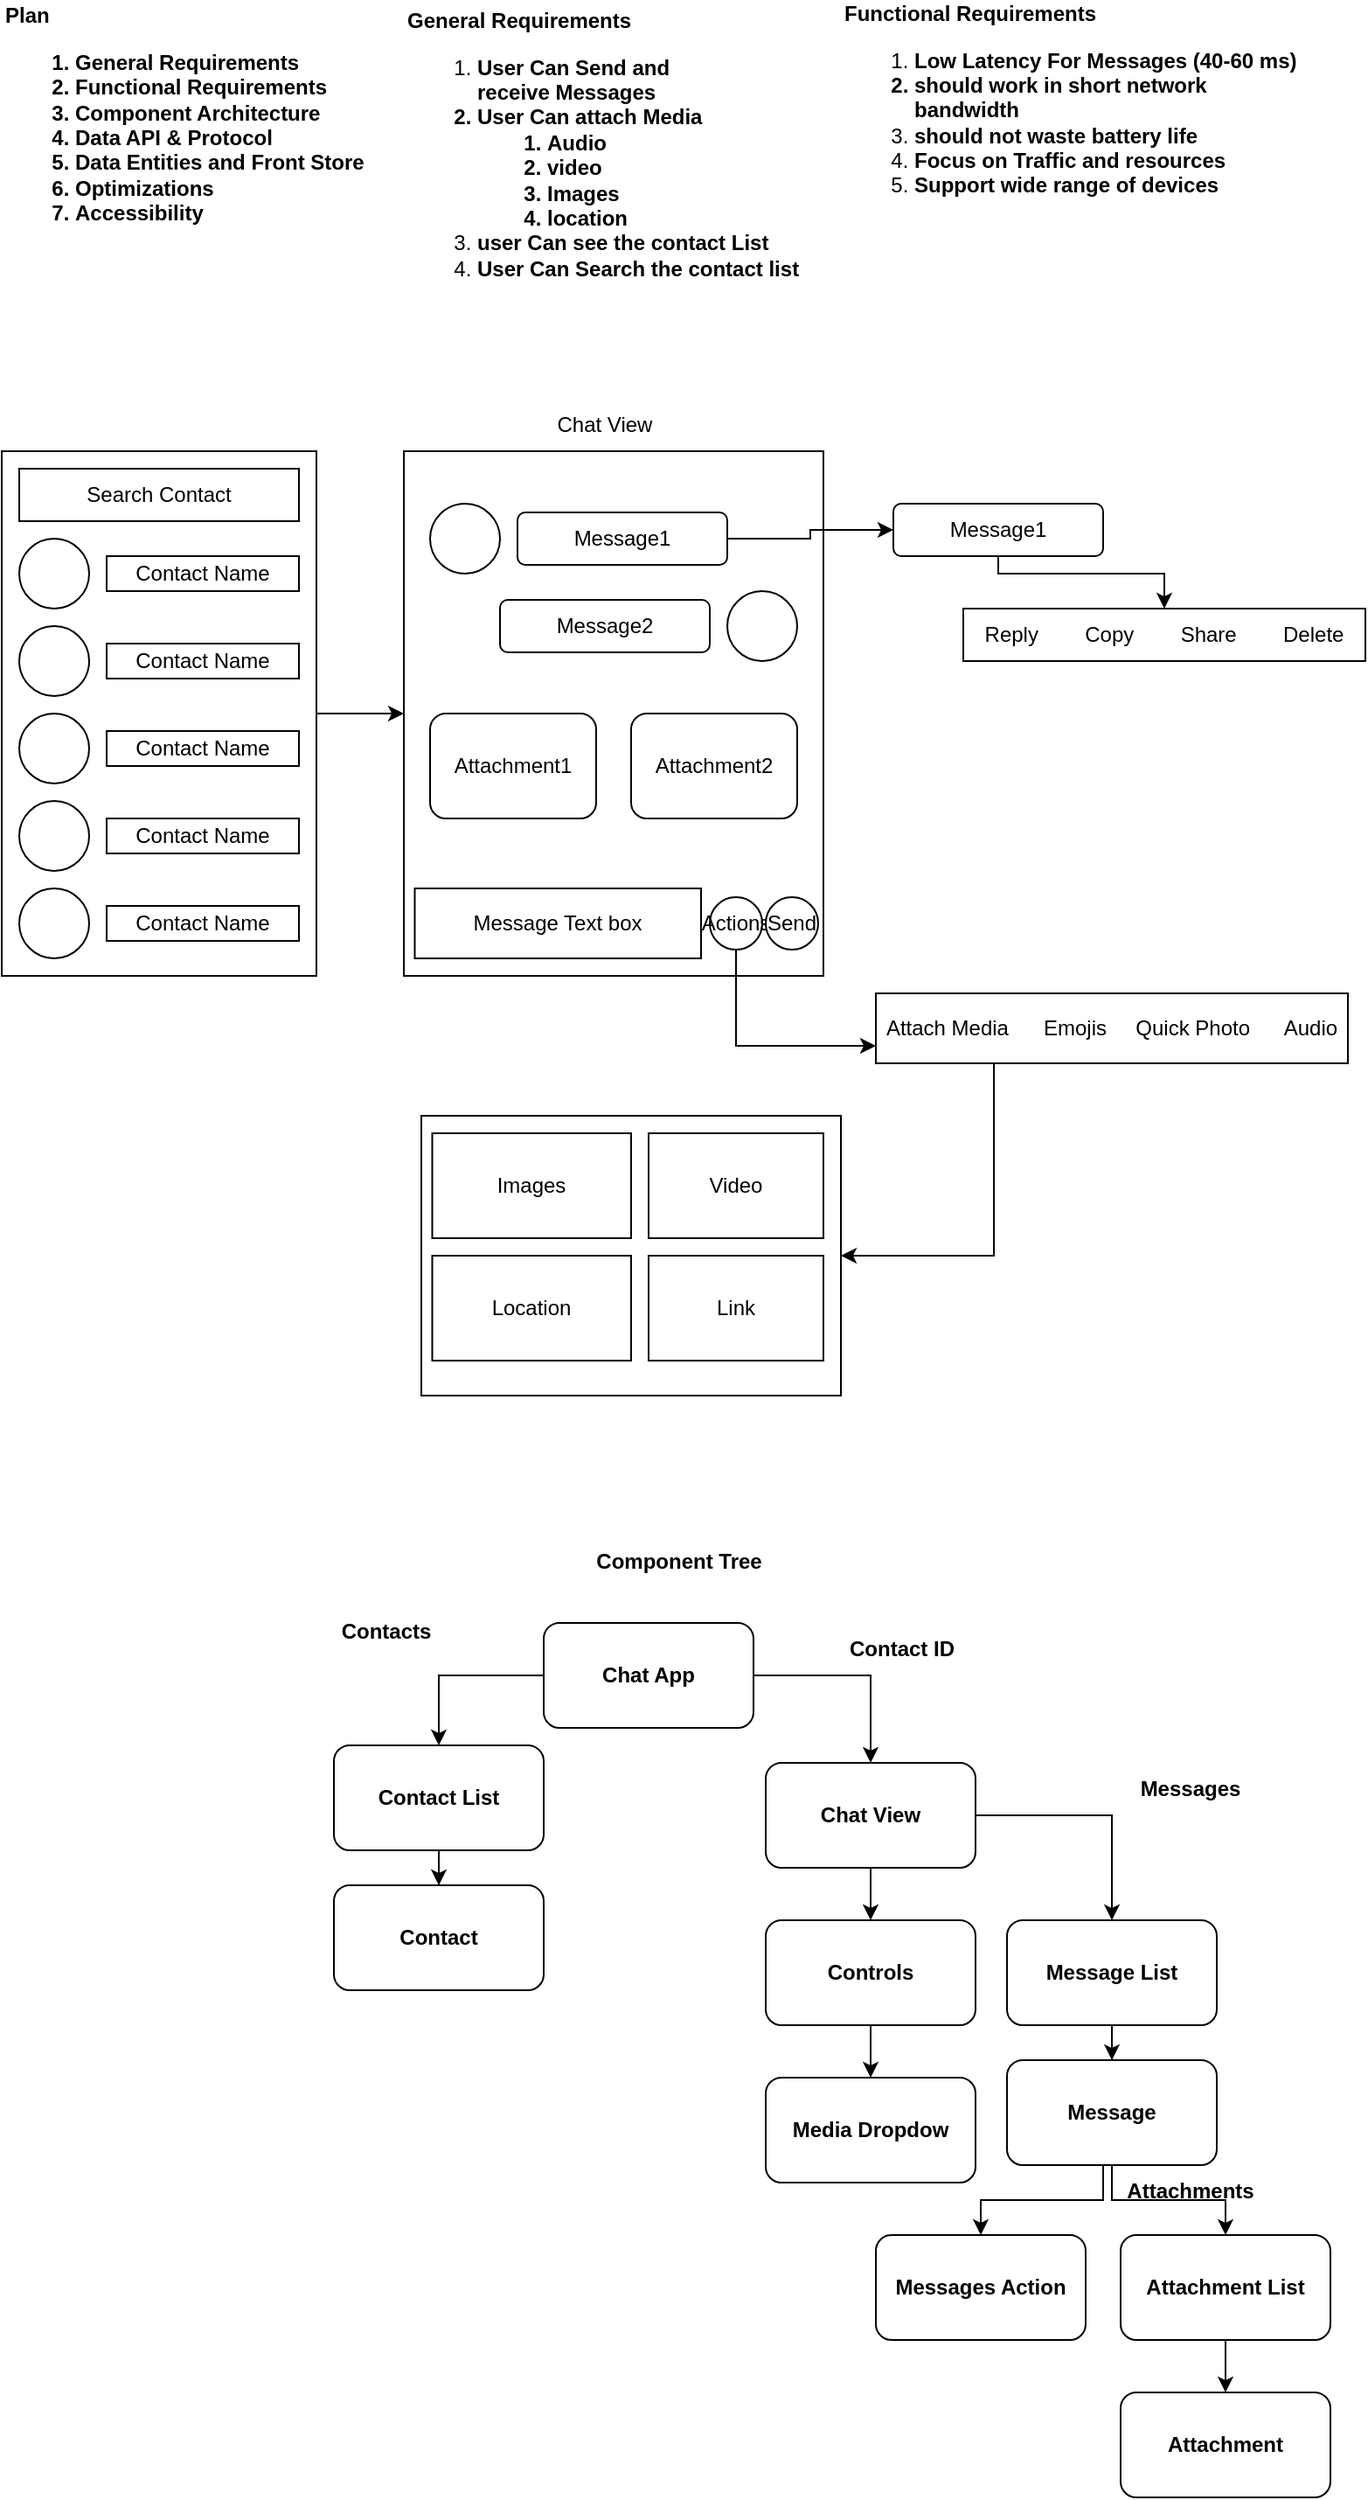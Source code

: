 <mxfile version="20.0.4" type="github">
  <diagram id="d4RTVTLFjbAPIMbOJhSi" name="Page-1">
    <mxGraphModel dx="996" dy="608" grid="1" gridSize="10" guides="1" tooltips="1" connect="1" arrows="1" fold="1" page="1" pageScale="1" pageWidth="850" pageHeight="1100" math="0" shadow="0">
      <root>
        <mxCell id="0" />
        <mxCell id="1" parent="0" />
        <mxCell id="l8VWmBXfpPARfImJsObf-33" style="edgeStyle=orthogonalEdgeStyle;rounded=0;orthogonalLoop=1;jettySize=auto;html=1;exitX=1;exitY=0.5;exitDx=0;exitDy=0;entryX=0;entryY=0.5;entryDx=0;entryDy=0;" edge="1" parent="1" source="l8VWmBXfpPARfImJsObf-1" target="l8VWmBXfpPARfImJsObf-14">
          <mxGeometry relative="1" as="geometry" />
        </mxCell>
        <mxCell id="l8VWmBXfpPARfImJsObf-1" value="" style="rounded=0;whiteSpace=wrap;html=1;" vertex="1" parent="1">
          <mxGeometry x="50" y="300" width="180" height="300" as="geometry" />
        </mxCell>
        <mxCell id="l8VWmBXfpPARfImJsObf-2" value="Search Contact" style="rounded=0;whiteSpace=wrap;html=1;" vertex="1" parent="1">
          <mxGeometry x="60" y="310" width="160" height="30" as="geometry" />
        </mxCell>
        <mxCell id="l8VWmBXfpPARfImJsObf-3" value="" style="ellipse;whiteSpace=wrap;html=1;aspect=fixed;" vertex="1" parent="1">
          <mxGeometry x="60" y="350" width="40" height="40" as="geometry" />
        </mxCell>
        <mxCell id="l8VWmBXfpPARfImJsObf-4" value="Contact Name" style="rounded=0;whiteSpace=wrap;html=1;" vertex="1" parent="1">
          <mxGeometry x="110" y="360" width="110" height="20" as="geometry" />
        </mxCell>
        <mxCell id="l8VWmBXfpPARfImJsObf-5" value="" style="ellipse;whiteSpace=wrap;html=1;aspect=fixed;" vertex="1" parent="1">
          <mxGeometry x="60" y="400" width="40" height="40" as="geometry" />
        </mxCell>
        <mxCell id="l8VWmBXfpPARfImJsObf-6" value="Contact Name" style="rounded=0;whiteSpace=wrap;html=1;" vertex="1" parent="1">
          <mxGeometry x="110" y="410" width="110" height="20" as="geometry" />
        </mxCell>
        <mxCell id="l8VWmBXfpPARfImJsObf-7" value="" style="ellipse;whiteSpace=wrap;html=1;aspect=fixed;" vertex="1" parent="1">
          <mxGeometry x="60" y="450" width="40" height="40" as="geometry" />
        </mxCell>
        <mxCell id="l8VWmBXfpPARfImJsObf-8" value="Contact Name" style="rounded=0;whiteSpace=wrap;html=1;" vertex="1" parent="1">
          <mxGeometry x="110" y="460" width="110" height="20" as="geometry" />
        </mxCell>
        <mxCell id="l8VWmBXfpPARfImJsObf-9" value="" style="ellipse;whiteSpace=wrap;html=1;aspect=fixed;" vertex="1" parent="1">
          <mxGeometry x="60" y="500" width="40" height="40" as="geometry" />
        </mxCell>
        <mxCell id="l8VWmBXfpPARfImJsObf-10" value="Contact Name" style="rounded=0;whiteSpace=wrap;html=1;" vertex="1" parent="1">
          <mxGeometry x="110" y="510" width="110" height="20" as="geometry" />
        </mxCell>
        <mxCell id="l8VWmBXfpPARfImJsObf-11" value="" style="ellipse;whiteSpace=wrap;html=1;aspect=fixed;" vertex="1" parent="1">
          <mxGeometry x="60" y="550" width="40" height="40" as="geometry" />
        </mxCell>
        <mxCell id="l8VWmBXfpPARfImJsObf-12" value="Contact Name" style="rounded=0;whiteSpace=wrap;html=1;" vertex="1" parent="1">
          <mxGeometry x="110" y="560" width="110" height="20" as="geometry" />
        </mxCell>
        <mxCell id="l8VWmBXfpPARfImJsObf-14" value="" style="rounded=0;whiteSpace=wrap;html=1;" vertex="1" parent="1">
          <mxGeometry x="280" y="300" width="240" height="300" as="geometry" />
        </mxCell>
        <mxCell id="l8VWmBXfpPARfImJsObf-15" value="&lt;b&gt;Plan&lt;br&gt;&lt;ol&gt;&lt;li&gt;&lt;b&gt;General Requirements&lt;/b&gt;&lt;/li&gt;&lt;li&gt;&lt;b&gt;Functional Requirements&lt;/b&gt;&lt;/li&gt;&lt;li&gt;&lt;b&gt;Component Architecture&lt;/b&gt;&lt;/li&gt;&lt;li&gt;&lt;b&gt;Data API &amp;amp; Protocol&lt;/b&gt;&lt;/li&gt;&lt;li&gt;&lt;b&gt;Data Entities and Front Store&lt;/b&gt;&lt;/li&gt;&lt;li&gt;&lt;b&gt;Optimizations&lt;/b&gt;&lt;/li&gt;&lt;li&gt;&lt;b&gt;Accessibility&lt;/b&gt;&lt;/li&gt;&lt;/ol&gt;&lt;br&gt;&lt;br&gt;&lt;br&gt;&lt;/b&gt;" style="text;html=1;strokeColor=none;fillColor=none;align=left;verticalAlign=middle;whiteSpace=wrap;rounded=0;" vertex="1" parent="1">
          <mxGeometry x="50" y="120" width="240" height="30" as="geometry" />
        </mxCell>
        <mxCell id="l8VWmBXfpPARfImJsObf-16" value="&lt;b&gt;General Requirements&lt;/b&gt;&lt;br&gt;&lt;ol style=&quot;&quot;&gt;&lt;li style=&quot;&quot;&gt;&lt;b&gt;User Can Send and receive&amp;nbsp;Messages&lt;/b&gt;&lt;/li&gt;&lt;li style=&quot;font-weight: bold;&quot;&gt;User Can attach Media&lt;/li&gt;&lt;ol&gt;&lt;li style=&quot;font-weight: bold;&quot;&gt;Audio&lt;/li&gt;&lt;li style=&quot;font-weight: bold;&quot;&gt;video&lt;/li&gt;&lt;li style=&quot;font-weight: bold;&quot;&gt;Images&lt;/li&gt;&lt;li style=&quot;font-weight: bold;&quot;&gt;location&lt;/li&gt;&lt;/ol&gt;&lt;li&gt;&lt;b&gt;user Can see the contact List&lt;/b&gt;&lt;/li&gt;&lt;li&gt;&lt;b&gt;User Can Search the contact list&lt;/b&gt;&lt;/li&gt;&lt;/ol&gt;&lt;br&gt;&lt;br&gt;" style="text;html=1;strokeColor=none;fillColor=none;align=left;verticalAlign=middle;whiteSpace=wrap;rounded=0;" vertex="1" parent="1">
          <mxGeometry x="280" y="130" width="240" height="30" as="geometry" />
        </mxCell>
        <mxCell id="l8VWmBXfpPARfImJsObf-17" value="&lt;b&gt;Functional Requirements&lt;/b&gt;&lt;br&gt;&lt;ol style=&quot;&quot;&gt;&lt;li style=&quot;&quot;&gt;&lt;b&gt;Low Latency For Messages (40-60 ms)&lt;/b&gt;&lt;/li&gt;&lt;li style=&quot;font-weight: bold;&quot;&gt;should work in short network bandwidth&lt;/li&gt;&lt;li&gt;&lt;b&gt;should not waste battery life&lt;/b&gt;&lt;/li&gt;&lt;li&gt;&lt;b&gt;Focus on Traffic and resources&lt;/b&gt;&lt;/li&gt;&lt;li&gt;&lt;b&gt;Support wide range of devices&lt;/b&gt;&lt;/li&gt;&lt;/ol&gt;" style="text;html=1;strokeColor=none;fillColor=none;align=left;verticalAlign=middle;whiteSpace=wrap;rounded=0;" vertex="1" parent="1">
          <mxGeometry x="530" y="90" width="270" height="30" as="geometry" />
        </mxCell>
        <mxCell id="l8VWmBXfpPARfImJsObf-45" style="edgeStyle=orthogonalEdgeStyle;rounded=0;orthogonalLoop=1;jettySize=auto;html=1;exitX=1;exitY=0.5;exitDx=0;exitDy=0;" edge="1" parent="1" source="l8VWmBXfpPARfImJsObf-19" target="l8VWmBXfpPARfImJsObf-42">
          <mxGeometry relative="1" as="geometry" />
        </mxCell>
        <mxCell id="l8VWmBXfpPARfImJsObf-19" value="Message1" style="rounded=1;whiteSpace=wrap;html=1;" vertex="1" parent="1">
          <mxGeometry x="345" y="335" width="120" height="30" as="geometry" />
        </mxCell>
        <mxCell id="l8VWmBXfpPARfImJsObf-20" value="" style="ellipse;whiteSpace=wrap;html=1;aspect=fixed;" vertex="1" parent="1">
          <mxGeometry x="295" y="330" width="40" height="40" as="geometry" />
        </mxCell>
        <mxCell id="l8VWmBXfpPARfImJsObf-21" value="Message2" style="rounded=1;whiteSpace=wrap;html=1;" vertex="1" parent="1">
          <mxGeometry x="335" y="385" width="120" height="30" as="geometry" />
        </mxCell>
        <mxCell id="l8VWmBXfpPARfImJsObf-22" value="" style="ellipse;whiteSpace=wrap;html=1;aspect=fixed;" vertex="1" parent="1">
          <mxGeometry x="465" y="380" width="40" height="40" as="geometry" />
        </mxCell>
        <mxCell id="l8VWmBXfpPARfImJsObf-23" value="Attachment1" style="rounded=1;whiteSpace=wrap;html=1;" vertex="1" parent="1">
          <mxGeometry x="295" y="450" width="95" height="60" as="geometry" />
        </mxCell>
        <mxCell id="l8VWmBXfpPARfImJsObf-24" value="Attachment2" style="rounded=1;whiteSpace=wrap;html=1;" vertex="1" parent="1">
          <mxGeometry x="410" y="450" width="95" height="60" as="geometry" />
        </mxCell>
        <mxCell id="l8VWmBXfpPARfImJsObf-25" value="Message Text box" style="rounded=0;whiteSpace=wrap;html=1;" vertex="1" parent="1">
          <mxGeometry x="286.25" y="550" width="163.75" height="40" as="geometry" />
        </mxCell>
        <mxCell id="l8VWmBXfpPARfImJsObf-39" style="edgeStyle=orthogonalEdgeStyle;rounded=0;orthogonalLoop=1;jettySize=auto;html=1;exitX=0.5;exitY=1;exitDx=0;exitDy=0;entryX=0;entryY=0.75;entryDx=0;entryDy=0;" edge="1" parent="1" source="l8VWmBXfpPARfImJsObf-26" target="l8VWmBXfpPARfImJsObf-38">
          <mxGeometry relative="1" as="geometry" />
        </mxCell>
        <mxCell id="l8VWmBXfpPARfImJsObf-26" value="Actions" style="ellipse;whiteSpace=wrap;html=1;aspect=fixed;" vertex="1" parent="1">
          <mxGeometry x="455" y="555" width="30" height="30" as="geometry" />
        </mxCell>
        <mxCell id="l8VWmBXfpPARfImJsObf-27" value="Send" style="ellipse;whiteSpace=wrap;html=1;aspect=fixed;" vertex="1" parent="1">
          <mxGeometry x="487" y="555" width="30" height="30" as="geometry" />
        </mxCell>
        <mxCell id="l8VWmBXfpPARfImJsObf-28" value="" style="rounded=0;whiteSpace=wrap;html=1;" vertex="1" parent="1">
          <mxGeometry x="290" y="680" width="240" height="160" as="geometry" />
        </mxCell>
        <mxCell id="l8VWmBXfpPARfImJsObf-29" value="Images" style="rounded=0;whiteSpace=wrap;html=1;" vertex="1" parent="1">
          <mxGeometry x="296.25" y="690" width="113.75" height="60" as="geometry" />
        </mxCell>
        <mxCell id="l8VWmBXfpPARfImJsObf-30" value="Video" style="rounded=0;whiteSpace=wrap;html=1;" vertex="1" parent="1">
          <mxGeometry x="420" y="690" width="100" height="60" as="geometry" />
        </mxCell>
        <mxCell id="l8VWmBXfpPARfImJsObf-31" value="Location" style="rounded=0;whiteSpace=wrap;html=1;" vertex="1" parent="1">
          <mxGeometry x="296.25" y="760" width="113.75" height="60" as="geometry" />
        </mxCell>
        <mxCell id="l8VWmBXfpPARfImJsObf-32" value="Link" style="rounded=0;whiteSpace=wrap;html=1;" vertex="1" parent="1">
          <mxGeometry x="420" y="760" width="100" height="60" as="geometry" />
        </mxCell>
        <mxCell id="l8VWmBXfpPARfImJsObf-37" value="Chat View" style="text;html=1;strokeColor=none;fillColor=none;align=center;verticalAlign=middle;whiteSpace=wrap;rounded=0;" vertex="1" parent="1">
          <mxGeometry x="365" y="270" width="60" height="30" as="geometry" />
        </mxCell>
        <mxCell id="l8VWmBXfpPARfImJsObf-40" style="edgeStyle=orthogonalEdgeStyle;rounded=0;orthogonalLoop=1;jettySize=auto;html=1;exitX=0.25;exitY=1;exitDx=0;exitDy=0;entryX=1;entryY=0.5;entryDx=0;entryDy=0;" edge="1" parent="1" source="l8VWmBXfpPARfImJsObf-38" target="l8VWmBXfpPARfImJsObf-28">
          <mxGeometry relative="1" as="geometry" />
        </mxCell>
        <mxCell id="l8VWmBXfpPARfImJsObf-38" value="Attach Media&amp;nbsp; &amp;nbsp; &amp;nbsp; Emojis&amp;nbsp; &amp;nbsp; &amp;nbsp;Quick Photo&amp;nbsp; &amp;nbsp; &amp;nbsp; Audio" style="rounded=0;whiteSpace=wrap;html=1;" vertex="1" parent="1">
          <mxGeometry x="550" y="610" width="270" height="40" as="geometry" />
        </mxCell>
        <mxCell id="l8VWmBXfpPARfImJsObf-44" style="edgeStyle=orthogonalEdgeStyle;rounded=0;orthogonalLoop=1;jettySize=auto;html=1;exitX=0.5;exitY=1;exitDx=0;exitDy=0;" edge="1" parent="1" source="l8VWmBXfpPARfImJsObf-42" target="l8VWmBXfpPARfImJsObf-43">
          <mxGeometry relative="1" as="geometry">
            <Array as="points">
              <mxPoint x="620" y="370" />
              <mxPoint x="715" y="370" />
            </Array>
          </mxGeometry>
        </mxCell>
        <mxCell id="l8VWmBXfpPARfImJsObf-42" value="Message1" style="rounded=1;whiteSpace=wrap;html=1;" vertex="1" parent="1">
          <mxGeometry x="560" y="330" width="120" height="30" as="geometry" />
        </mxCell>
        <mxCell id="l8VWmBXfpPARfImJsObf-43" value="Reply&amp;nbsp; &amp;nbsp; &amp;nbsp; &amp;nbsp; Copy&amp;nbsp; &amp;nbsp; &amp;nbsp; &amp;nbsp; Share&amp;nbsp; &amp;nbsp; &amp;nbsp; &amp;nbsp; Delete" style="rounded=0;whiteSpace=wrap;html=1;" vertex="1" parent="1">
          <mxGeometry x="600" y="390" width="230" height="30" as="geometry" />
        </mxCell>
        <mxCell id="l8VWmBXfpPARfImJsObf-48" style="edgeStyle=orthogonalEdgeStyle;rounded=0;orthogonalLoop=1;jettySize=auto;html=1;exitX=0;exitY=0.5;exitDx=0;exitDy=0;fontStyle=1;align=center;verticalAlign=middle;fontColor=default;labelBackgroundColor=none;labelBorderColor=none;spacingTop=0;" edge="1" parent="1" source="l8VWmBXfpPARfImJsObf-46" target="l8VWmBXfpPARfImJsObf-49">
          <mxGeometry relative="1" as="geometry">
            <mxPoint x="300" y="1090" as="targetPoint" />
          </mxGeometry>
        </mxCell>
        <mxCell id="l8VWmBXfpPARfImJsObf-50" style="edgeStyle=orthogonalEdgeStyle;rounded=0;orthogonalLoop=1;jettySize=auto;html=1;exitX=1;exitY=0.5;exitDx=0;exitDy=0;fontStyle=1;align=center;verticalAlign=middle;fontColor=default;labelBackgroundColor=none;labelBorderColor=none;spacingTop=0;" edge="1" parent="1" source="l8VWmBXfpPARfImJsObf-46" target="l8VWmBXfpPARfImJsObf-53">
          <mxGeometry relative="1" as="geometry">
            <mxPoint x="690" y="1080" as="targetPoint" />
          </mxGeometry>
        </mxCell>
        <mxCell id="l8VWmBXfpPARfImJsObf-46" value="Chat App" style="rounded=1;whiteSpace=wrap;html=1;fontStyle=1;align=center;verticalAlign=middle;fontColor=default;labelBackgroundColor=none;labelBorderColor=none;spacingTop=0;" vertex="1" parent="1">
          <mxGeometry x="360" y="970" width="120" height="60" as="geometry" />
        </mxCell>
        <mxCell id="l8VWmBXfpPARfImJsObf-47" value="&lt;b&gt;Component Tree&lt;/b&gt;" style="text;html=1;strokeColor=none;fillColor=none;align=center;verticalAlign=middle;whiteSpace=wrap;rounded=0;" vertex="1" parent="1">
          <mxGeometry x="375" y="920" width="125" height="30" as="geometry" />
        </mxCell>
        <mxCell id="l8VWmBXfpPARfImJsObf-52" value="" style="edgeStyle=orthogonalEdgeStyle;rounded=0;orthogonalLoop=1;jettySize=auto;html=1;fontStyle=1;align=center;verticalAlign=middle;fontColor=default;labelBackgroundColor=none;labelBorderColor=none;spacingTop=0;" edge="1" parent="1" source="l8VWmBXfpPARfImJsObf-49" target="l8VWmBXfpPARfImJsObf-51">
          <mxGeometry relative="1" as="geometry" />
        </mxCell>
        <mxCell id="l8VWmBXfpPARfImJsObf-49" value="Contact List" style="rounded=1;whiteSpace=wrap;html=1;fontStyle=1;align=center;verticalAlign=middle;fontColor=default;labelBackgroundColor=none;labelBorderColor=none;spacingTop=0;" vertex="1" parent="1">
          <mxGeometry x="240" y="1040" width="120" height="60" as="geometry" />
        </mxCell>
        <mxCell id="l8VWmBXfpPARfImJsObf-51" value="Contact" style="whiteSpace=wrap;html=1;rounded=1;fontStyle=1;align=center;verticalAlign=middle;fontColor=default;labelBackgroundColor=none;labelBorderColor=none;spacingTop=0;" vertex="1" parent="1">
          <mxGeometry x="240" y="1120" width="120" height="60" as="geometry" />
        </mxCell>
        <mxCell id="l8VWmBXfpPARfImJsObf-55" value="" style="edgeStyle=orthogonalEdgeStyle;rounded=0;orthogonalLoop=1;jettySize=auto;html=1;fontStyle=1;align=center;verticalAlign=middle;fontColor=default;labelBackgroundColor=none;labelBorderColor=none;spacingTop=0;" edge="1" parent="1" source="l8VWmBXfpPARfImJsObf-53" target="l8VWmBXfpPARfImJsObf-54">
          <mxGeometry relative="1" as="geometry" />
        </mxCell>
        <mxCell id="l8VWmBXfpPARfImJsObf-59" value="" style="edgeStyle=orthogonalEdgeStyle;rounded=0;orthogonalLoop=1;jettySize=auto;html=1;fontStyle=1;align=center;verticalAlign=middle;fontColor=default;labelBackgroundColor=none;labelBorderColor=none;spacingTop=0;" edge="1" parent="1" source="l8VWmBXfpPARfImJsObf-53" target="l8VWmBXfpPARfImJsObf-58">
          <mxGeometry relative="1" as="geometry" />
        </mxCell>
        <mxCell id="l8VWmBXfpPARfImJsObf-53" value="Chat View" style="rounded=1;whiteSpace=wrap;html=1;fontStyle=1;align=center;verticalAlign=middle;fontColor=default;labelBackgroundColor=none;labelBorderColor=none;spacingTop=0;" vertex="1" parent="1">
          <mxGeometry x="487" y="1050" width="120" height="60" as="geometry" />
        </mxCell>
        <mxCell id="l8VWmBXfpPARfImJsObf-57" value="" style="edgeStyle=orthogonalEdgeStyle;rounded=0;orthogonalLoop=1;jettySize=auto;html=1;fontStyle=1;align=center;verticalAlign=middle;fontColor=default;labelBackgroundColor=none;labelBorderColor=none;spacingTop=0;" edge="1" parent="1" source="l8VWmBXfpPARfImJsObf-54" target="l8VWmBXfpPARfImJsObf-56">
          <mxGeometry relative="1" as="geometry" />
        </mxCell>
        <mxCell id="l8VWmBXfpPARfImJsObf-54" value="Controls" style="whiteSpace=wrap;html=1;rounded=1;fontStyle=1;align=center;verticalAlign=middle;fontColor=default;labelBackgroundColor=none;labelBorderColor=none;spacingTop=0;" vertex="1" parent="1">
          <mxGeometry x="487" y="1140" width="120" height="60" as="geometry" />
        </mxCell>
        <mxCell id="l8VWmBXfpPARfImJsObf-56" value="Media Dropdow" style="whiteSpace=wrap;html=1;rounded=1;fontStyle=1;align=center;verticalAlign=middle;fontColor=default;labelBackgroundColor=none;labelBorderColor=none;spacingTop=0;" vertex="1" parent="1">
          <mxGeometry x="487" y="1230" width="120" height="60" as="geometry" />
        </mxCell>
        <mxCell id="l8VWmBXfpPARfImJsObf-61" value="" style="edgeStyle=orthogonalEdgeStyle;rounded=0;orthogonalLoop=1;jettySize=auto;html=1;fontStyle=1;align=center;verticalAlign=middle;fontColor=default;labelBackgroundColor=none;labelBorderColor=none;spacingTop=0;" edge="1" parent="1" source="l8VWmBXfpPARfImJsObf-58" target="l8VWmBXfpPARfImJsObf-60">
          <mxGeometry relative="1" as="geometry" />
        </mxCell>
        <mxCell id="l8VWmBXfpPARfImJsObf-58" value="Message List" style="whiteSpace=wrap;html=1;rounded=1;fontStyle=1;align=center;verticalAlign=middle;fontColor=default;labelBackgroundColor=none;labelBorderColor=none;spacingTop=0;" vertex="1" parent="1">
          <mxGeometry x="625" y="1140" width="120" height="60" as="geometry" />
        </mxCell>
        <mxCell id="l8VWmBXfpPARfImJsObf-63" value="" style="edgeStyle=orthogonalEdgeStyle;rounded=0;orthogonalLoop=1;jettySize=auto;html=1;fontStyle=1;align=center;verticalAlign=middle;fontColor=default;labelBackgroundColor=none;labelBorderColor=none;spacingTop=0;" edge="1" parent="1" source="l8VWmBXfpPARfImJsObf-60" target="l8VWmBXfpPARfImJsObf-62">
          <mxGeometry relative="1" as="geometry" />
        </mxCell>
        <mxCell id="l8VWmBXfpPARfImJsObf-67" style="edgeStyle=orthogonalEdgeStyle;rounded=0;orthogonalLoop=1;jettySize=auto;html=1;exitX=0;exitY=0.5;exitDx=0;exitDy=0;fontStyle=1;align=center;verticalAlign=middle;fontColor=default;labelBackgroundColor=none;labelBorderColor=none;spacingTop=0;" edge="1" parent="1" source="l8VWmBXfpPARfImJsObf-60" target="l8VWmBXfpPARfImJsObf-68">
          <mxGeometry relative="1" as="geometry">
            <mxPoint x="680" y="1520" as="targetPoint" />
            <Array as="points">
              <mxPoint x="680" y="1250" />
              <mxPoint x="680" y="1300" />
              <mxPoint x="610" y="1300" />
            </Array>
          </mxGeometry>
        </mxCell>
        <mxCell id="l8VWmBXfpPARfImJsObf-60" value="Message" style="whiteSpace=wrap;html=1;rounded=1;fontStyle=1;align=center;verticalAlign=middle;fontColor=default;labelBackgroundColor=none;labelBorderColor=none;spacingTop=0;" vertex="1" parent="1">
          <mxGeometry x="625" y="1220" width="120" height="60" as="geometry" />
        </mxCell>
        <mxCell id="l8VWmBXfpPARfImJsObf-65" value="" style="edgeStyle=orthogonalEdgeStyle;rounded=0;orthogonalLoop=1;jettySize=auto;html=1;fontStyle=1;align=center;verticalAlign=middle;fontColor=default;labelBackgroundColor=none;labelBorderColor=none;spacingTop=0;" edge="1" parent="1" source="l8VWmBXfpPARfImJsObf-62" target="l8VWmBXfpPARfImJsObf-64">
          <mxGeometry relative="1" as="geometry" />
        </mxCell>
        <mxCell id="l8VWmBXfpPARfImJsObf-62" value="Attachment List" style="whiteSpace=wrap;html=1;rounded=1;fontStyle=1;align=center;verticalAlign=middle;fontColor=default;labelBackgroundColor=none;labelBorderColor=none;spacingTop=0;" vertex="1" parent="1">
          <mxGeometry x="690" y="1320" width="120" height="60" as="geometry" />
        </mxCell>
        <mxCell id="l8VWmBXfpPARfImJsObf-64" value="Attachment" style="whiteSpace=wrap;html=1;rounded=1;fontStyle=1;align=center;verticalAlign=middle;fontColor=default;labelBackgroundColor=none;labelBorderColor=none;spacingTop=0;" vertex="1" parent="1">
          <mxGeometry x="690" y="1410" width="120" height="60" as="geometry" />
        </mxCell>
        <mxCell id="l8VWmBXfpPARfImJsObf-68" value="Messages Action" style="rounded=1;whiteSpace=wrap;html=1;fontStyle=1;align=center;verticalAlign=middle;fontColor=default;labelBackgroundColor=none;labelBorderColor=none;spacingTop=0;" vertex="1" parent="1">
          <mxGeometry x="550" y="1320" width="120" height="60" as="geometry" />
        </mxCell>
        <mxCell id="l8VWmBXfpPARfImJsObf-69" value="Contacts" style="text;html=1;strokeColor=none;fillColor=none;align=center;verticalAlign=middle;whiteSpace=wrap;rounded=0;fontStyle=1;fontColor=default;labelBackgroundColor=none;labelBorderColor=none;spacingTop=0;" vertex="1" parent="1">
          <mxGeometry x="240" y="960" width="60" height="30" as="geometry" />
        </mxCell>
        <mxCell id="l8VWmBXfpPARfImJsObf-70" value="Contact ID" style="text;html=1;strokeColor=none;fillColor=none;align=center;verticalAlign=middle;whiteSpace=wrap;rounded=0;fontStyle=1;fontColor=default;labelBackgroundColor=none;labelBorderColor=none;spacingTop=0;" vertex="1" parent="1">
          <mxGeometry x="530" y="970" width="70" height="30" as="geometry" />
        </mxCell>
        <mxCell id="l8VWmBXfpPARfImJsObf-71" value="Messages" style="text;html=1;strokeColor=none;fillColor=none;align=center;verticalAlign=middle;whiteSpace=wrap;rounded=0;fontStyle=1;fontColor=default;labelBackgroundColor=none;labelBorderColor=none;spacingTop=0;" vertex="1" parent="1">
          <mxGeometry x="700" y="1050" width="60" height="30" as="geometry" />
        </mxCell>
        <mxCell id="l8VWmBXfpPARfImJsObf-72" value="Attachments" style="text;html=1;strokeColor=none;fillColor=none;align=center;verticalAlign=middle;whiteSpace=wrap;rounded=0;fontStyle=1;fontColor=default;labelBackgroundColor=none;labelBorderColor=none;spacingTop=0;" vertex="1" parent="1">
          <mxGeometry x="700" y="1280" width="60" height="30" as="geometry" />
        </mxCell>
      </root>
    </mxGraphModel>
  </diagram>
</mxfile>

